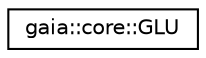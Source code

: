 digraph G
{
  edge [fontname="Helvetica",fontsize="10",labelfontname="Helvetica",labelfontsize="10"];
  node [fontname="Helvetica",fontsize="10",shape=record];
  rankdir=LR;
  Node1 [label="gaia::core::GLU",height=0.2,width=0.4,color="black", fillcolor="white", style="filled",URL="$d7/d51/classgaia_1_1core_1_1_g_l_u.html"];
}
